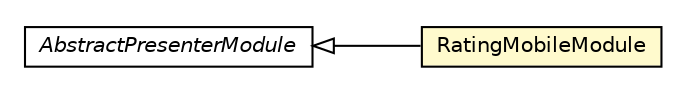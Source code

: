 #!/usr/local/bin/dot
#
# Class diagram 
# Generated by UMLGraph version R5_6-24-gf6e263 (http://www.umlgraph.org/)
#

digraph G {
	edge [fontname="Helvetica",fontsize=10,labelfontname="Helvetica",labelfontsize=10];
	node [fontname="Helvetica",fontsize=10,shape=plaintext];
	nodesep=0.25;
	ranksep=0.5;
	rankdir=LR;
	// com.gwtplatform.mvp.client.gin.AbstractPresenterModule
	c317545 [label=<<table title="com.gwtplatform.mvp.client.gin.AbstractPresenterModule" border="0" cellborder="1" cellspacing="0" cellpadding="2" port="p" href="../../../../mvp/client/gin/AbstractPresenterModule.html">
		<tr><td><table border="0" cellspacing="0" cellpadding="1">
<tr><td align="center" balign="center"><font face="Helvetica-Oblique"> AbstractPresenterModule </font></td></tr>
		</table></td></tr>
		</table>>, URL="../../../../mvp/client/gin/AbstractPresenterModule.html", fontname="Helvetica", fontcolor="black", fontsize=10.0];
	// com.gwtplatform.carstore.client.application.rating.RatingMobileModule
	c317874 [label=<<table title="com.gwtplatform.carstore.client.application.rating.RatingMobileModule" border="0" cellborder="1" cellspacing="0" cellpadding="2" port="p" bgcolor="lemonChiffon" href="./RatingMobileModule.html">
		<tr><td><table border="0" cellspacing="0" cellpadding="1">
<tr><td align="center" balign="center"> RatingMobileModule </td></tr>
		</table></td></tr>
		</table>>, URL="./RatingMobileModule.html", fontname="Helvetica", fontcolor="black", fontsize=10.0];
	//com.gwtplatform.carstore.client.application.rating.RatingMobileModule extends com.gwtplatform.mvp.client.gin.AbstractPresenterModule
	c317545:p -> c317874:p [dir=back,arrowtail=empty];
}

